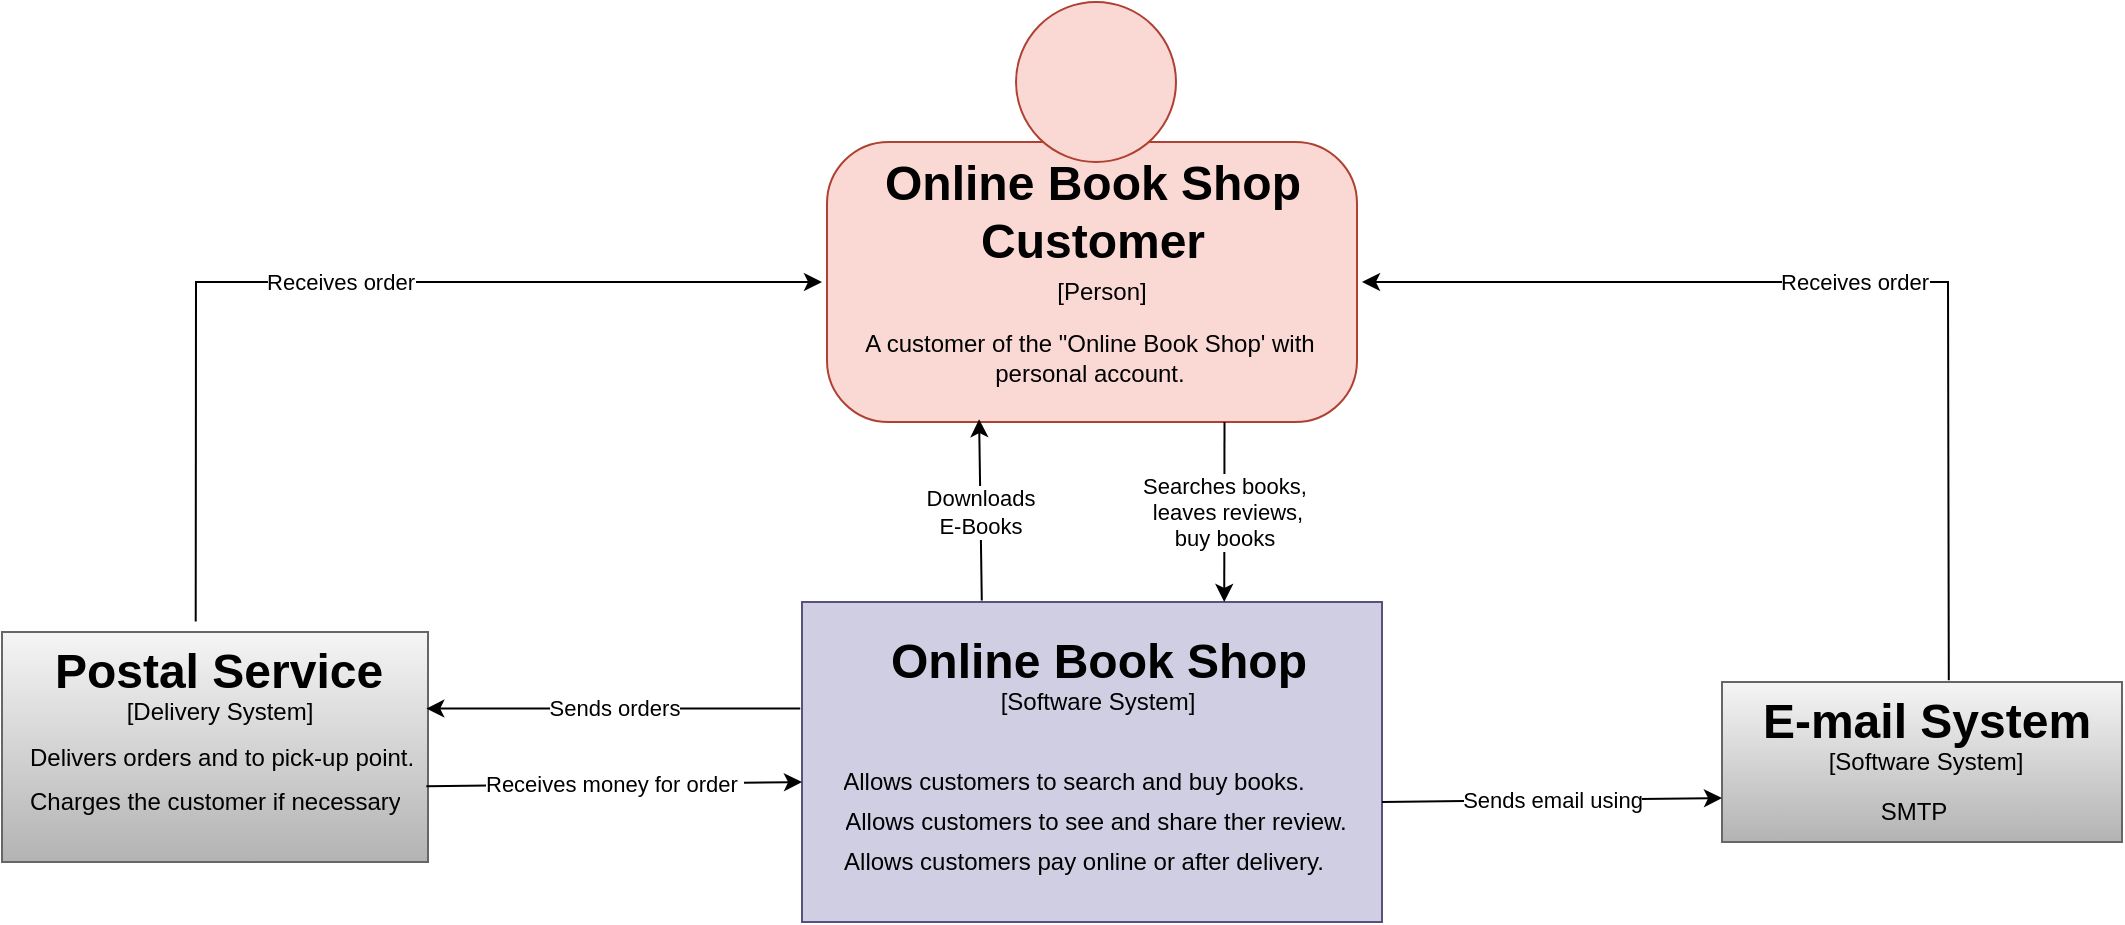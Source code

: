 <mxfile version="20.8.5" type="github">
  <diagram id="C5RBs43oDa-KdzZeNtuy" name="Page-1">
    <mxGraphModel dx="1949" dy="762" grid="1" gridSize="10" guides="1" tooltips="1" connect="1" arrows="1" fold="1" page="1" pageScale="1" pageWidth="827" pageHeight="1169" math="0" shadow="0">
      <root>
        <mxCell id="WIyWlLk6GJQsqaUBKTNV-0" />
        <mxCell id="WIyWlLk6GJQsqaUBKTNV-1" parent="WIyWlLk6GJQsqaUBKTNV-0" />
        <mxCell id="lR82KbtdrRhrwkLevF8A-18" value="" style="rounded=1;whiteSpace=wrap;html=1;arcSize=0;fillColor=#d0cee2;strokeColor=#56517e;" vertex="1" parent="WIyWlLk6GJQsqaUBKTNV-1">
          <mxGeometry x="390" y="320" width="290" height="160" as="geometry" />
        </mxCell>
        <mxCell id="lR82KbtdrRhrwkLevF8A-19" value="Online Book Shop" style="text;strokeColor=none;fillColor=none;html=1;fontSize=24;fontStyle=1;verticalAlign=middle;align=center;fontColor=#000000;rounded=1;" vertex="1" parent="WIyWlLk6GJQsqaUBKTNV-1">
          <mxGeometry x="488" y="330" width="100" height="40" as="geometry" />
        </mxCell>
        <UserObject label="[Software&amp;nbsp;System]" placeholders="1" name="Variable" id="lR82KbtdrRhrwkLevF8A-20">
          <mxCell style="text;html=1;strokeColor=none;fillColor=none;align=center;verticalAlign=middle;whiteSpace=wrap;overflow=hidden;fontColor=#000000;rounded=1;" vertex="1" parent="WIyWlLk6GJQsqaUBKTNV-1">
            <mxGeometry x="473" y="360" width="130" height="20" as="geometry" />
          </mxCell>
        </UserObject>
        <UserObject label="Allows customers to search and buy books.&lt;br&gt;" placeholders="1" name="Variable" id="lR82KbtdrRhrwkLevF8A-21">
          <mxCell style="text;html=1;strokeColor=none;fillColor=none;align=center;verticalAlign=middle;whiteSpace=wrap;overflow=hidden;fontColor=#000000;rounded=1;" vertex="1" parent="WIyWlLk6GJQsqaUBKTNV-1">
            <mxGeometry x="406.25" y="400" width="240" height="20" as="geometry" />
          </mxCell>
        </UserObject>
        <UserObject label="Allows customers to see and share ther review." placeholders="1" name="Variable" id="lR82KbtdrRhrwkLevF8A-22">
          <mxCell style="text;html=1;strokeColor=none;fillColor=none;align=center;verticalAlign=middle;whiteSpace=wrap;overflow=hidden;fontColor=#000000;rounded=1;" vertex="1" parent="WIyWlLk6GJQsqaUBKTNV-1">
            <mxGeometry x="408.25" y="420" width="257.5" height="20" as="geometry" />
          </mxCell>
        </UserObject>
        <UserObject label="Allows customers pay online or after delivery." placeholders="1" name="Variable" id="lR82KbtdrRhrwkLevF8A-23">
          <mxCell style="text;html=1;strokeColor=none;fillColor=none;align=center;verticalAlign=middle;whiteSpace=wrap;overflow=hidden;fontColor=#000000;rounded=1;" vertex="1" parent="WIyWlLk6GJQsqaUBKTNV-1">
            <mxGeometry x="406.25" y="440" width="250" height="20" as="geometry" />
          </mxCell>
        </UserObject>
        <mxCell id="lR82KbtdrRhrwkLevF8A-24" value="" style="rounded=1;whiteSpace=wrap;html=1;arcSize=22;fillColor=#fad9d5;strokeColor=#ae4132;" vertex="1" parent="WIyWlLk6GJQsqaUBKTNV-1">
          <mxGeometry x="402.5" y="90" width="265" height="140" as="geometry" />
        </mxCell>
        <mxCell id="lR82KbtdrRhrwkLevF8A-25" value="Online Book Shop &lt;br&gt;Customer" style="text;strokeColor=none;fillColor=none;html=1;fontSize=24;fontStyle=1;verticalAlign=middle;align=center;fontColor=#000000;rounded=1;" vertex="1" parent="WIyWlLk6GJQsqaUBKTNV-1">
          <mxGeometry x="435" y="105" width="200" height="40" as="geometry" />
        </mxCell>
        <UserObject label="[Person]" placeholders="1" name="Variable" id="lR82KbtdrRhrwkLevF8A-26">
          <mxCell style="text;html=1;strokeColor=none;fillColor=none;align=center;verticalAlign=middle;whiteSpace=wrap;overflow=hidden;fontColor=#000000;rounded=1;" vertex="1" parent="WIyWlLk6GJQsqaUBKTNV-1">
            <mxGeometry x="500" y="155" width="80" height="20" as="geometry" />
          </mxCell>
        </UserObject>
        <mxCell id="lR82KbtdrRhrwkLevF8A-27" value="" style="ellipse;whiteSpace=wrap;html=1;aspect=fixed;fillColor=#fad9d5;strokeColor=#ae4132;rounded=1;" vertex="1" parent="WIyWlLk6GJQsqaUBKTNV-1">
          <mxGeometry x="497" y="20" width="80" height="80" as="geometry" />
        </mxCell>
        <mxCell id="lR82KbtdrRhrwkLevF8A-28" value="A customer of the &quot;Online Book Shop&#39; with personal account." style="text;html=1;strokeColor=none;fillColor=none;align=center;verticalAlign=middle;whiteSpace=wrap;rounded=1;fontColor=#000000;" vertex="1" parent="WIyWlLk6GJQsqaUBKTNV-1">
          <mxGeometry x="415" y="175" width="237.5" height="45" as="geometry" />
        </mxCell>
        <mxCell id="lR82KbtdrRhrwkLevF8A-29" value="" style="rounded=1;whiteSpace=wrap;html=1;arcSize=0;fillColor=#f5f5f5;strokeColor=#666666;gradientColor=#b3b3b3;" vertex="1" parent="WIyWlLk6GJQsqaUBKTNV-1">
          <mxGeometry x="850" y="360" width="200" height="80" as="geometry" />
        </mxCell>
        <mxCell id="lR82KbtdrRhrwkLevF8A-30" value="E-mail System" style="text;strokeColor=none;fillColor=none;html=1;fontSize=24;fontStyle=1;verticalAlign=middle;align=center;fontColor=#000000;rounded=1;" vertex="1" parent="WIyWlLk6GJQsqaUBKTNV-1">
          <mxGeometry x="902" y="360" width="100" height="40" as="geometry" />
        </mxCell>
        <UserObject label="[Software System]" placeholders="1" name="Variable" id="lR82KbtdrRhrwkLevF8A-31">
          <mxCell style="text;html=1;strokeColor=none;fillColor=none;align=center;verticalAlign=middle;whiteSpace=wrap;overflow=hidden;fontColor=#000000;rounded=1;" vertex="1" parent="WIyWlLk6GJQsqaUBKTNV-1">
            <mxGeometry x="887" y="390" width="130" height="20" as="geometry" />
          </mxCell>
        </UserObject>
        <UserObject label="SMTP" placeholders="1" name="Variable" id="lR82KbtdrRhrwkLevF8A-32">
          <mxCell style="text;html=1;strokeColor=none;fillColor=none;align=center;verticalAlign=middle;whiteSpace=wrap;overflow=hidden;fontColor=#000000;rounded=1;" vertex="1" parent="WIyWlLk6GJQsqaUBKTNV-1">
            <mxGeometry x="920" y="415" width="52" height="20" as="geometry" />
          </mxCell>
        </UserObject>
        <mxCell id="lR82KbtdrRhrwkLevF8A-46" value="" style="rounded=1;whiteSpace=wrap;html=1;arcSize=0;fillColor=#f5f5f5;strokeColor=#666666;gradientColor=#b3b3b3;" vertex="1" parent="WIyWlLk6GJQsqaUBKTNV-1">
          <mxGeometry x="-10" y="335" width="213" height="115" as="geometry" />
        </mxCell>
        <mxCell id="lR82KbtdrRhrwkLevF8A-47" value="Postal Service" style="text;strokeColor=none;fillColor=none;html=1;fontSize=24;fontStyle=1;verticalAlign=middle;align=center;fontColor=#000000;rounded=1;" vertex="1" parent="WIyWlLk6GJQsqaUBKTNV-1">
          <mxGeometry y="335" width="196.5" height="40" as="geometry" />
        </mxCell>
        <UserObject label="[Delivery System]" placeholders="1" name="Variable" id="lR82KbtdrRhrwkLevF8A-48">
          <mxCell style="text;html=1;strokeColor=none;fillColor=none;align=center;verticalAlign=middle;whiteSpace=wrap;overflow=hidden;fontColor=#000000;rounded=1;" vertex="1" parent="WIyWlLk6GJQsqaUBKTNV-1">
            <mxGeometry x="33.5" y="365" width="130" height="20" as="geometry" />
          </mxCell>
        </UserObject>
        <UserObject label="Delivers orders and to pick-up point." placeholders="1" name="Variable" id="lR82KbtdrRhrwkLevF8A-50">
          <mxCell style="text;html=1;strokeColor=none;fillColor=none;align=left;verticalAlign=middle;whiteSpace=wrap;overflow=hidden;fontColor=#000000;rounded=1;" vertex="1" parent="WIyWlLk6GJQsqaUBKTNV-1">
            <mxGeometry x="1.5" y="385" width="198.5" height="25" as="geometry" />
          </mxCell>
        </UserObject>
        <UserObject label="Charges the customer if necessary" placeholders="1" name="Variable" id="lR82KbtdrRhrwkLevF8A-52">
          <mxCell style="text;html=1;strokeColor=none;fillColor=none;align=left;verticalAlign=middle;whiteSpace=wrap;overflow=hidden;fontColor=#000000;rounded=1;" vertex="1" parent="WIyWlLk6GJQsqaUBKTNV-1">
            <mxGeometry x="1.5" y="410" width="190" height="20" as="geometry" />
          </mxCell>
        </UserObject>
        <mxCell id="lR82KbtdrRhrwkLevF8A-71" value="Receives money for order&amp;nbsp;" style="endArrow=classic;html=1;rounded=0;exitX=0.996;exitY=0.671;exitDx=0;exitDy=0;exitPerimeter=0;" edge="1" parent="WIyWlLk6GJQsqaUBKTNV-1" source="lR82KbtdrRhrwkLevF8A-46">
          <mxGeometry relative="1" as="geometry">
            <mxPoint x="210" y="410" as="sourcePoint" />
            <mxPoint x="390" y="410" as="targetPoint" />
          </mxGeometry>
        </mxCell>
        <mxCell id="lR82KbtdrRhrwkLevF8A-76" value="Sends email using" style="endArrow=classic;html=1;rounded=0;exitX=0.996;exitY=0.671;exitDx=0;exitDy=0;exitPerimeter=0;" edge="1" parent="WIyWlLk6GJQsqaUBKTNV-1">
          <mxGeometry relative="1" as="geometry">
            <mxPoint x="679.998" y="420.005" as="sourcePoint" />
            <mxPoint x="850" y="418" as="targetPoint" />
          </mxGeometry>
        </mxCell>
        <mxCell id="lR82KbtdrRhrwkLevF8A-78" value="Sends orders" style="endArrow=classic;html=1;rounded=0;entryX=0.996;entryY=0.333;entryDx=0;entryDy=0;entryPerimeter=0;exitX=-0.003;exitY=0.333;exitDx=0;exitDy=0;exitPerimeter=0;" edge="1" parent="WIyWlLk6GJQsqaUBKTNV-1" source="lR82KbtdrRhrwkLevF8A-18" target="lR82KbtdrRhrwkLevF8A-46">
          <mxGeometry x="0.001" relative="1" as="geometry">
            <mxPoint x="460" y="300" as="sourcePoint" />
            <mxPoint x="373" y="333" as="targetPoint" />
            <mxPoint as="offset" />
          </mxGeometry>
        </mxCell>
        <mxCell id="lR82KbtdrRhrwkLevF8A-79" value="Searches books,&lt;br&gt;&amp;nbsp;leaves reviews, &lt;br&gt;buy books" style="endArrow=classic;html=1;rounded=0;entryX=0.728;entryY=0;entryDx=0;entryDy=0;exitX=0.75;exitY=1;exitDx=0;exitDy=0;entryPerimeter=0;" edge="1" parent="WIyWlLk6GJQsqaUBKTNV-1" source="lR82KbtdrRhrwkLevF8A-24" target="lR82KbtdrRhrwkLevF8A-18">
          <mxGeometry x="0.007" relative="1" as="geometry">
            <mxPoint x="415.0" y="269.41" as="sourcePoint" />
            <mxPoint x="228.018" y="269.425" as="targetPoint" />
            <mxPoint as="offset" />
          </mxGeometry>
        </mxCell>
        <mxCell id="lR82KbtdrRhrwkLevF8A-80" value="Receives order" style="endArrow=classic;html=1;rounded=0;exitX=0.442;exitY=-0.131;exitDx=0;exitDy=0;exitPerimeter=0;" edge="1" parent="WIyWlLk6GJQsqaUBKTNV-1" source="lR82KbtdrRhrwkLevF8A-47">
          <mxGeometry relative="1" as="geometry">
            <mxPoint x="89.998" y="262.165" as="sourcePoint" />
            <mxPoint x="400" y="160" as="targetPoint" />
            <Array as="points">
              <mxPoint x="87" y="160" />
            </Array>
          </mxGeometry>
        </mxCell>
        <mxCell id="lR82KbtdrRhrwkLevF8A-81" value="Receives order" style="endArrow=classic;html=1;rounded=0;exitX=0.614;exitY=-0.021;exitDx=0;exitDy=0;exitPerimeter=0;" edge="1" parent="WIyWlLk6GJQsqaUBKTNV-1" source="lR82KbtdrRhrwkLevF8A-30">
          <mxGeometry relative="1" as="geometry">
            <mxPoint x="96.853" y="339.76" as="sourcePoint" />
            <mxPoint x="670" y="160" as="targetPoint" />
            <Array as="points">
              <mxPoint x="963" y="160" />
            </Array>
          </mxGeometry>
        </mxCell>
        <mxCell id="lR82KbtdrRhrwkLevF8A-85" value="Downloads&lt;br&gt;E-Books" style="endArrow=classic;html=1;rounded=0;entryX=0.287;entryY=0.99;entryDx=0;entryDy=0;entryPerimeter=0;exitX=0.31;exitY=-0.005;exitDx=0;exitDy=0;exitPerimeter=0;" edge="1" parent="WIyWlLk6GJQsqaUBKTNV-1" source="lR82KbtdrRhrwkLevF8A-18" target="lR82KbtdrRhrwkLevF8A-24">
          <mxGeometry x="-0.013" relative="1" as="geometry">
            <mxPoint x="480" y="310" as="sourcePoint" />
            <mxPoint x="408.25" y="330" as="targetPoint" />
            <mxPoint as="offset" />
          </mxGeometry>
        </mxCell>
      </root>
    </mxGraphModel>
  </diagram>
</mxfile>
